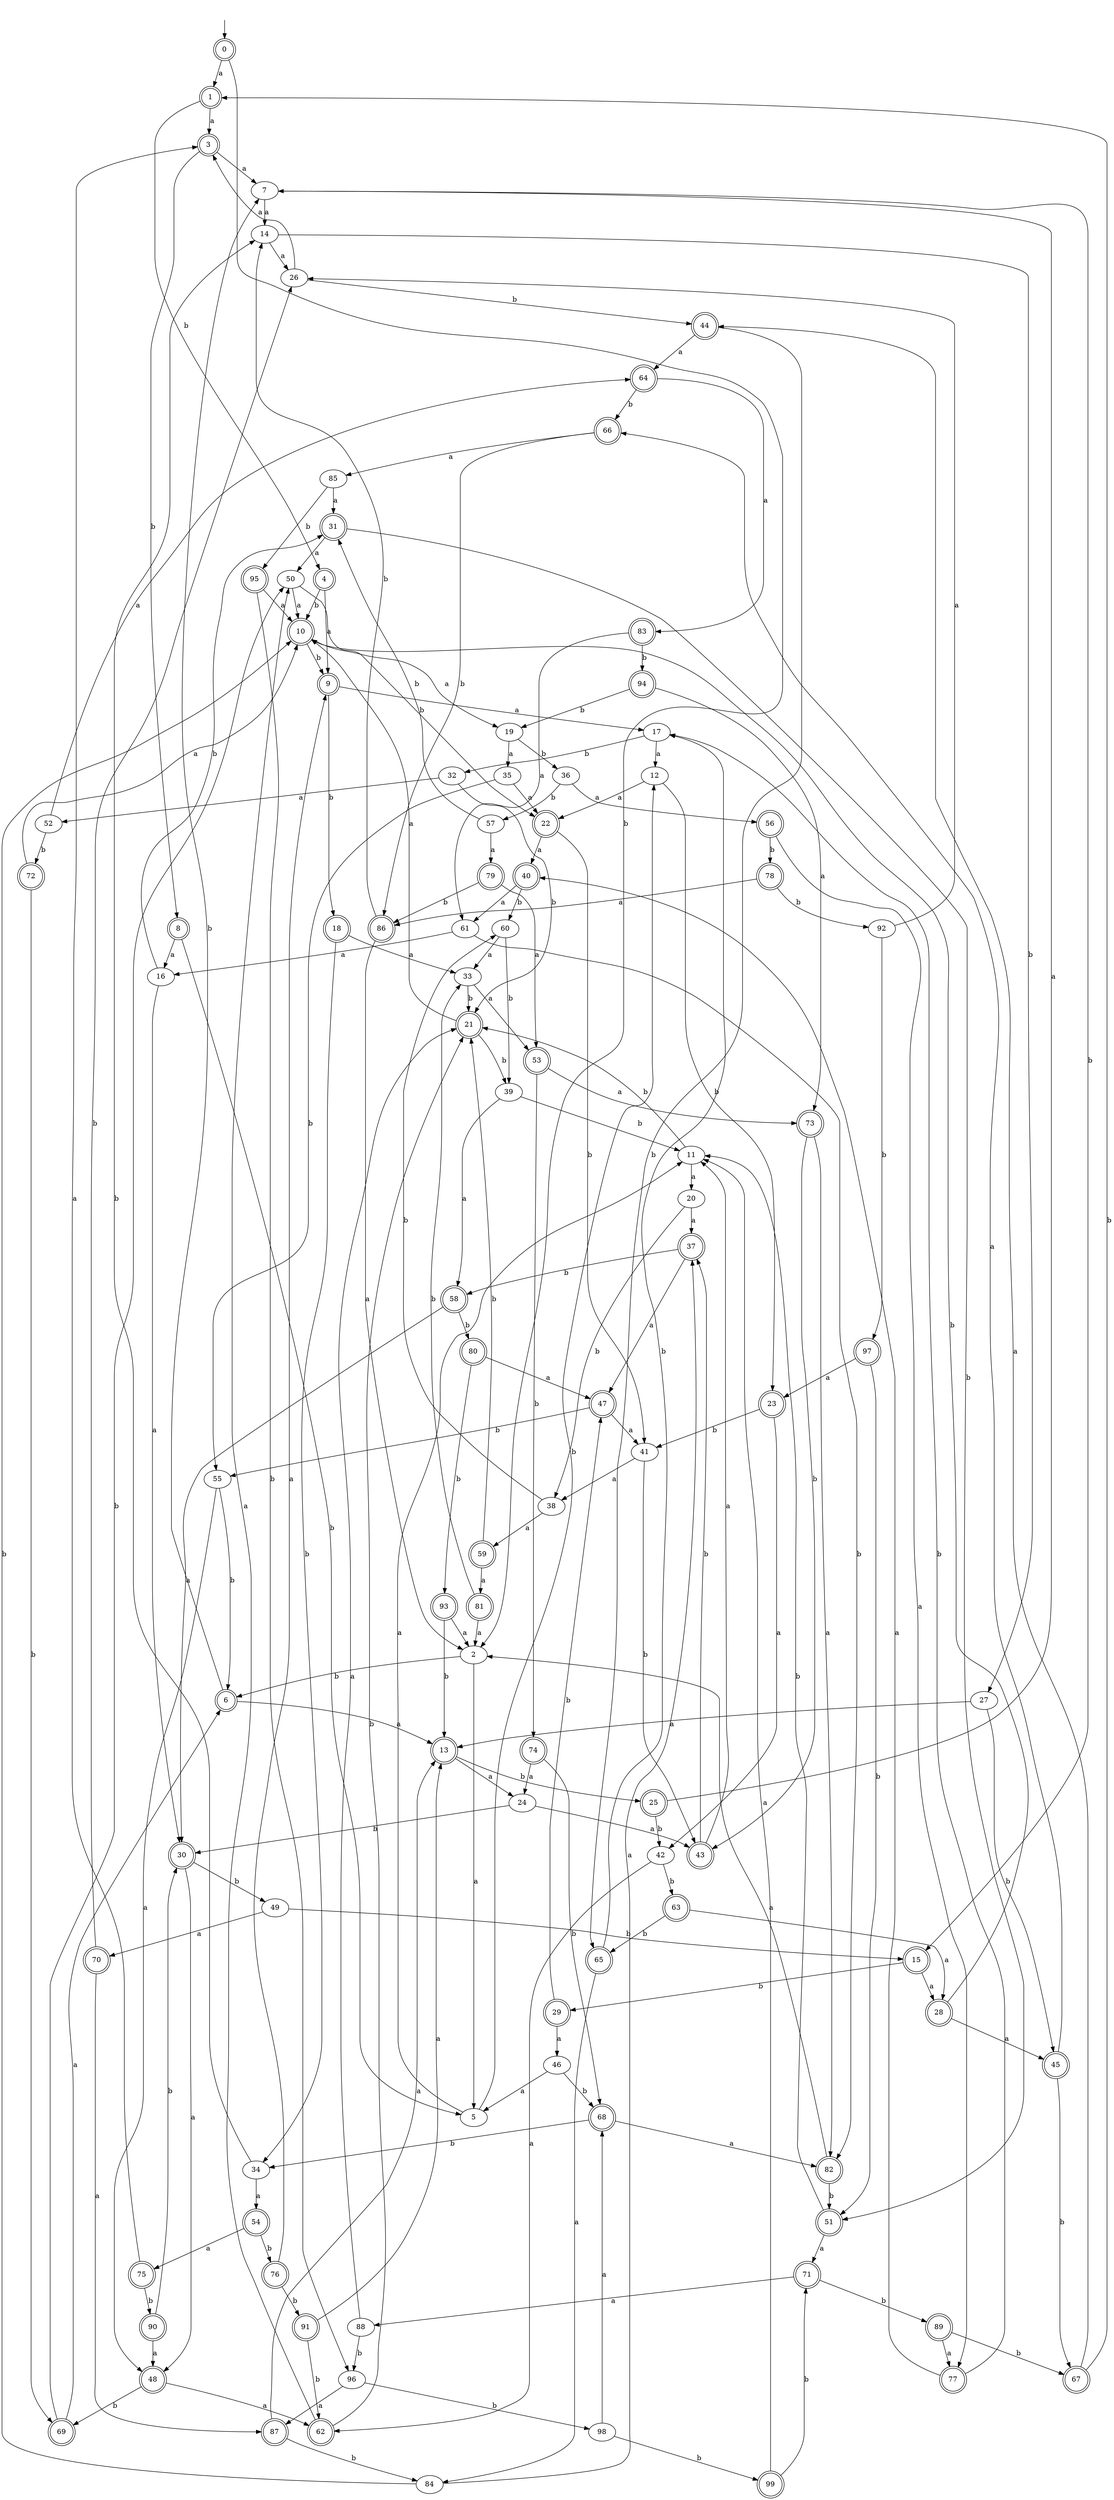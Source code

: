 digraph RandomDFA {
  __start0 [label="", shape=none];
  __start0 -> 0 [label=""];
  0 [shape=circle] [shape=doublecircle]
  0 -> 1 [label="a"]
  0 -> 2 [label="b"]
  1 [shape=doublecircle]
  1 -> 3 [label="a"]
  1 -> 4 [label="b"]
  2
  2 -> 5 [label="a"]
  2 -> 6 [label="b"]
  3 [shape=doublecircle]
  3 -> 7 [label="a"]
  3 -> 8 [label="b"]
  4 [shape=doublecircle]
  4 -> 9 [label="a"]
  4 -> 10 [label="b"]
  5
  5 -> 11 [label="a"]
  5 -> 12 [label="b"]
  6 [shape=doublecircle]
  6 -> 13 [label="a"]
  6 -> 7 [label="b"]
  7
  7 -> 14 [label="a"]
  7 -> 15 [label="b"]
  8 [shape=doublecircle]
  8 -> 16 [label="a"]
  8 -> 5 [label="b"]
  9 [shape=doublecircle]
  9 -> 17 [label="a"]
  9 -> 18 [label="b"]
  10 [shape=doublecircle]
  10 -> 19 [label="a"]
  10 -> 9 [label="b"]
  11
  11 -> 20 [label="a"]
  11 -> 21 [label="b"]
  12
  12 -> 22 [label="a"]
  12 -> 23 [label="b"]
  13 [shape=doublecircle]
  13 -> 24 [label="a"]
  13 -> 25 [label="b"]
  14
  14 -> 26 [label="a"]
  14 -> 27 [label="b"]
  15 [shape=doublecircle]
  15 -> 28 [label="a"]
  15 -> 29 [label="b"]
  16
  16 -> 30 [label="a"]
  16 -> 31 [label="b"]
  17
  17 -> 12 [label="a"]
  17 -> 32 [label="b"]
  18 [shape=doublecircle]
  18 -> 33 [label="a"]
  18 -> 34 [label="b"]
  19
  19 -> 35 [label="a"]
  19 -> 36 [label="b"]
  20
  20 -> 37 [label="a"]
  20 -> 38 [label="b"]
  21 [shape=doublecircle]
  21 -> 10 [label="a"]
  21 -> 39 [label="b"]
  22 [shape=doublecircle]
  22 -> 40 [label="a"]
  22 -> 41 [label="b"]
  23 [shape=doublecircle]
  23 -> 42 [label="a"]
  23 -> 41 [label="b"]
  24
  24 -> 43 [label="a"]
  24 -> 30 [label="b"]
  25 [shape=doublecircle]
  25 -> 7 [label="a"]
  25 -> 42 [label="b"]
  26
  26 -> 3 [label="a"]
  26 -> 44 [label="b"]
  27
  27 -> 13 [label="a"]
  27 -> 45 [label="b"]
  28 [shape=doublecircle]
  28 -> 45 [label="a"]
  28 -> 10 [label="b"]
  29 [shape=doublecircle]
  29 -> 46 [label="a"]
  29 -> 47 [label="b"]
  30 [shape=doublecircle]
  30 -> 48 [label="a"]
  30 -> 49 [label="b"]
  31 [shape=doublecircle]
  31 -> 50 [label="a"]
  31 -> 51 [label="b"]
  32
  32 -> 52 [label="a"]
  32 -> 21 [label="b"]
  33
  33 -> 53 [label="a"]
  33 -> 21 [label="b"]
  34
  34 -> 54 [label="a"]
  34 -> 14 [label="b"]
  35
  35 -> 22 [label="a"]
  35 -> 55 [label="b"]
  36
  36 -> 56 [label="a"]
  36 -> 57 [label="b"]
  37 [shape=doublecircle]
  37 -> 47 [label="a"]
  37 -> 58 [label="b"]
  38
  38 -> 59 [label="a"]
  38 -> 60 [label="b"]
  39
  39 -> 58 [label="a"]
  39 -> 11 [label="b"]
  40 [shape=doublecircle]
  40 -> 61 [label="a"]
  40 -> 60 [label="b"]
  41
  41 -> 38 [label="a"]
  41 -> 43 [label="b"]
  42
  42 -> 62 [label="a"]
  42 -> 63 [label="b"]
  43 [shape=doublecircle]
  43 -> 11 [label="a"]
  43 -> 37 [label="b"]
  44 [shape=doublecircle]
  44 -> 64 [label="a"]
  44 -> 65 [label="b"]
  45 [shape=doublecircle]
  45 -> 66 [label="a"]
  45 -> 67 [label="b"]
  46
  46 -> 5 [label="a"]
  46 -> 68 [label="b"]
  47 [shape=doublecircle]
  47 -> 41 [label="a"]
  47 -> 55 [label="b"]
  48 [shape=doublecircle]
  48 -> 62 [label="a"]
  48 -> 69 [label="b"]
  49
  49 -> 70 [label="a"]
  49 -> 15 [label="b"]
  50
  50 -> 10 [label="a"]
  50 -> 22 [label="b"]
  51 [shape=doublecircle]
  51 -> 71 [label="a"]
  51 -> 11 [label="b"]
  52
  52 -> 64 [label="a"]
  52 -> 72 [label="b"]
  53 [shape=doublecircle]
  53 -> 73 [label="a"]
  53 -> 74 [label="b"]
  54 [shape=doublecircle]
  54 -> 75 [label="a"]
  54 -> 76 [label="b"]
  55
  55 -> 48 [label="a"]
  55 -> 6 [label="b"]
  56 [shape=doublecircle]
  56 -> 77 [label="a"]
  56 -> 78 [label="b"]
  57
  57 -> 79 [label="a"]
  57 -> 31 [label="b"]
  58 [shape=doublecircle]
  58 -> 30 [label="a"]
  58 -> 80 [label="b"]
  59 [shape=doublecircle]
  59 -> 81 [label="a"]
  59 -> 21 [label="b"]
  60
  60 -> 33 [label="a"]
  60 -> 39 [label="b"]
  61
  61 -> 16 [label="a"]
  61 -> 82 [label="b"]
  62 [shape=doublecircle]
  62 -> 50 [label="a"]
  62 -> 21 [label="b"]
  63 [shape=doublecircle]
  63 -> 28 [label="a"]
  63 -> 65 [label="b"]
  64 [shape=doublecircle]
  64 -> 83 [label="a"]
  64 -> 66 [label="b"]
  65 [shape=doublecircle]
  65 -> 84 [label="a"]
  65 -> 17 [label="b"]
  66 [shape=doublecircle]
  66 -> 85 [label="a"]
  66 -> 86 [label="b"]
  67 [shape=doublecircle]
  67 -> 44 [label="a"]
  67 -> 1 [label="b"]
  68 [shape=doublecircle]
  68 -> 82 [label="a"]
  68 -> 34 [label="b"]
  69 [shape=doublecircle]
  69 -> 6 [label="a"]
  69 -> 50 [label="b"]
  70 [shape=doublecircle]
  70 -> 87 [label="a"]
  70 -> 26 [label="b"]
  71 [shape=doublecircle]
  71 -> 88 [label="a"]
  71 -> 89 [label="b"]
  72 [shape=doublecircle]
  72 -> 10 [label="a"]
  72 -> 69 [label="b"]
  73 [shape=doublecircle]
  73 -> 82 [label="a"]
  73 -> 43 [label="b"]
  74 [shape=doublecircle]
  74 -> 24 [label="a"]
  74 -> 68 [label="b"]
  75 [shape=doublecircle]
  75 -> 3 [label="a"]
  75 -> 90 [label="b"]
  76 [shape=doublecircle]
  76 -> 9 [label="a"]
  76 -> 91 [label="b"]
  77 [shape=doublecircle]
  77 -> 40 [label="a"]
  77 -> 17 [label="b"]
  78 [shape=doublecircle]
  78 -> 86 [label="a"]
  78 -> 92 [label="b"]
  79 [shape=doublecircle]
  79 -> 53 [label="a"]
  79 -> 86 [label="b"]
  80 [shape=doublecircle]
  80 -> 47 [label="a"]
  80 -> 93 [label="b"]
  81 [shape=doublecircle]
  81 -> 2 [label="a"]
  81 -> 33 [label="b"]
  82 [shape=doublecircle]
  82 -> 2 [label="a"]
  82 -> 51 [label="b"]
  83 [shape=doublecircle]
  83 -> 61 [label="a"]
  83 -> 94 [label="b"]
  84
  84 -> 37 [label="a"]
  84 -> 10 [label="b"]
  85
  85 -> 31 [label="a"]
  85 -> 95 [label="b"]
  86 [shape=doublecircle]
  86 -> 2 [label="a"]
  86 -> 14 [label="b"]
  87 [shape=doublecircle]
  87 -> 13 [label="a"]
  87 -> 84 [label="b"]
  88
  88 -> 21 [label="a"]
  88 -> 96 [label="b"]
  89 [shape=doublecircle]
  89 -> 77 [label="a"]
  89 -> 67 [label="b"]
  90 [shape=doublecircle]
  90 -> 48 [label="a"]
  90 -> 30 [label="b"]
  91 [shape=doublecircle]
  91 -> 13 [label="a"]
  91 -> 62 [label="b"]
  92
  92 -> 26 [label="a"]
  92 -> 97 [label="b"]
  93 [shape=doublecircle]
  93 -> 2 [label="a"]
  93 -> 13 [label="b"]
  94 [shape=doublecircle]
  94 -> 73 [label="a"]
  94 -> 19 [label="b"]
  95 [shape=doublecircle]
  95 -> 10 [label="a"]
  95 -> 96 [label="b"]
  96
  96 -> 87 [label="a"]
  96 -> 98 [label="b"]
  97 [shape=doublecircle]
  97 -> 23 [label="a"]
  97 -> 51 [label="b"]
  98
  98 -> 68 [label="a"]
  98 -> 99 [label="b"]
  99 [shape=doublecircle]
  99 -> 11 [label="a"]
  99 -> 71 [label="b"]
}
